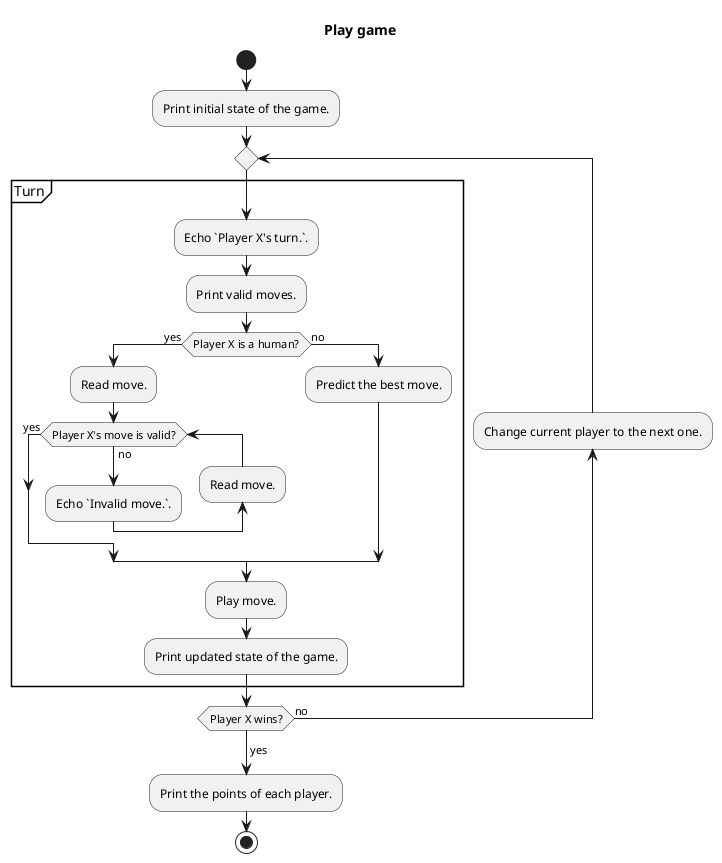 @startuml play
title Play game
!pragma useVerticalIf on
skinparam ConditionEndStyle hline

start

:Print initial state of the game.;

repeat

  partition Turn {

  :Echo `Player X's turn.`.;
  :Print valid moves.;

  if(Player X is a human?) then (yes)
    :Read move.;
    while (Player X's move is valid?) is (no)
      :Echo `Invalid move.`.;
      backward:Read move.;
    endwhile (yes)
  else (no)
    :Predict the best move.;
  endif

  :Play move.;
  :Print updated state of the game.;
}

backward:Change current player to the next one.;
repeat while (Player X wins?) is (no)
-> yes;

:Print the points of each player.;

stop

@enduml
